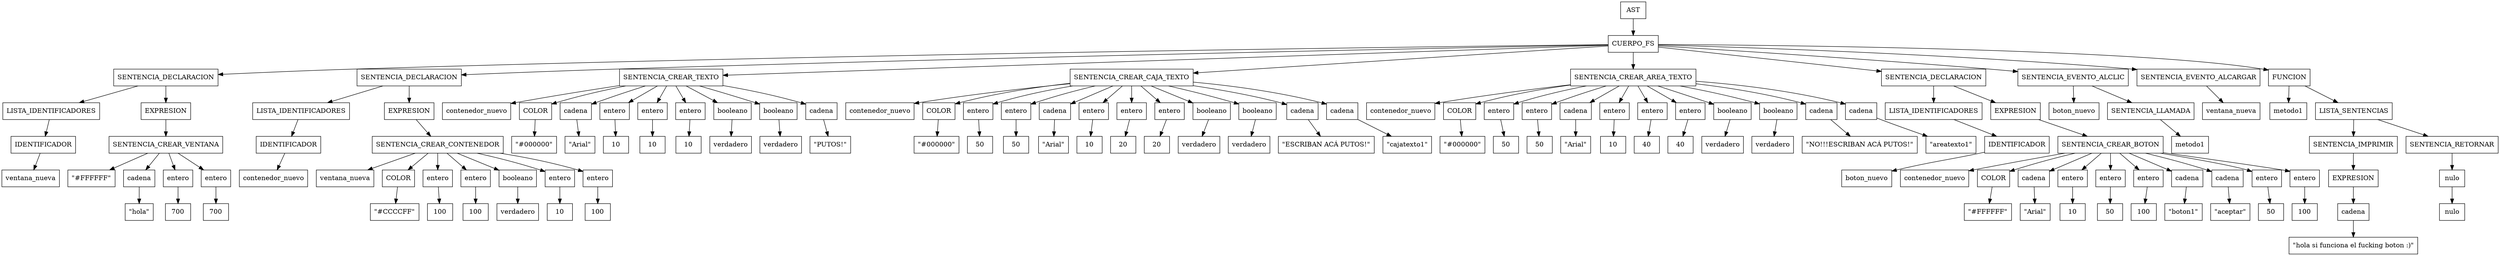 Digraph G{
node[shape="box"]nodo0[label="AST"];
nodo1[label="CUERPO_FS"];
nodo0->nodo1;
nodo2[label="SENTENCIA_DECLARACION"];
nodo1->nodo2;
nodo3[label="LISTA_IDENTIFICADORES"];
nodo2->nodo3;
nodo4[label="IDENTIFICADOR"];
nodo3->nodo4;
nodo5[label="ventana_nueva"];
nodo4->nodo5;
nodo6[label="EXPRESION"];
nodo2->nodo6;
nodo7[label="SENTENCIA_CREAR_VENTANA"];
nodo6->nodo7;
nodo8[label="\"#FFFFFF\""];
nodo7->nodo8;
nodo9[label="cadena"];
nodo7->nodo9;
nodo10[label="\"hola\""];
nodo9->nodo10;
nodo11[label="entero"];
nodo7->nodo11;
nodo12[label="700"];
nodo11->nodo12;
nodo13[label="entero"];
nodo7->nodo13;
nodo14[label="700"];
nodo13->nodo14;
nodo15[label="SENTENCIA_DECLARACION"];
nodo1->nodo15;
nodo16[label="LISTA_IDENTIFICADORES"];
nodo15->nodo16;
nodo17[label="IDENTIFICADOR"];
nodo16->nodo17;
nodo18[label="contenedor_nuevo"];
nodo17->nodo18;
nodo19[label="EXPRESION"];
nodo15->nodo19;
nodo20[label="SENTENCIA_CREAR_CONTENEDOR"];
nodo19->nodo20;
nodo21[label="ventana_nueva"];
nodo20->nodo21;
nodo22[label="COLOR"];
nodo20->nodo22;
nodo23[label="\"#CCCCFF\""];
nodo22->nodo23;
nodo24[label="entero"];
nodo20->nodo24;
nodo25[label="100"];
nodo24->nodo25;
nodo26[label="entero"];
nodo20->nodo26;
nodo27[label="100"];
nodo26->nodo27;
nodo28[label="booleano"];
nodo20->nodo28;
nodo29[label="verdadero"];
nodo28->nodo29;
nodo30[label="entero"];
nodo20->nodo30;
nodo31[label="10"];
nodo30->nodo31;
nodo32[label="entero"];
nodo20->nodo32;
nodo33[label="100"];
nodo32->nodo33;
nodo34[label="SENTENCIA_CREAR_TEXTO"];
nodo1->nodo34;
nodo35[label="contenedor_nuevo"];
nodo34->nodo35;
nodo36[label="COLOR"];
nodo34->nodo36;
nodo37[label="\"#000000\""];
nodo36->nodo37;
nodo38[label="cadena"];
nodo34->nodo38;
nodo39[label="\"Arial\""];
nodo38->nodo39;
nodo40[label="entero"];
nodo34->nodo40;
nodo41[label="10"];
nodo40->nodo41;
nodo42[label="entero"];
nodo34->nodo42;
nodo43[label="10"];
nodo42->nodo43;
nodo44[label="entero"];
nodo34->nodo44;
nodo45[label="10"];
nodo44->nodo45;
nodo46[label="booleano"];
nodo34->nodo46;
nodo47[label="verdadero"];
nodo46->nodo47;
nodo48[label="booleano"];
nodo34->nodo48;
nodo49[label="verdadero"];
nodo48->nodo49;
nodo50[label="cadena"];
nodo34->nodo50;
nodo51[label="\"PUTOS!\""];
nodo50->nodo51;
nodo52[label="SENTENCIA_CREAR_CAJA_TEXTO"];
nodo1->nodo52;
nodo53[label="contenedor_nuevo"];
nodo52->nodo53;
nodo54[label="COLOR"];
nodo52->nodo54;
nodo55[label="\"#000000\""];
nodo54->nodo55;
nodo56[label="entero"];
nodo52->nodo56;
nodo57[label="50"];
nodo56->nodo57;
nodo58[label="entero"];
nodo52->nodo58;
nodo59[label="50"];
nodo58->nodo59;
nodo60[label="cadena"];
nodo52->nodo60;
nodo61[label="\"Arial\""];
nodo60->nodo61;
nodo62[label="entero"];
nodo52->nodo62;
nodo63[label="10"];
nodo62->nodo63;
nodo64[label="entero"];
nodo52->nodo64;
nodo65[label="20"];
nodo64->nodo65;
nodo66[label="entero"];
nodo52->nodo66;
nodo67[label="20"];
nodo66->nodo67;
nodo68[label="booleano"];
nodo52->nodo68;
nodo69[label="verdadero"];
nodo68->nodo69;
nodo70[label="booleano"];
nodo52->nodo70;
nodo71[label="verdadero"];
nodo70->nodo71;
nodo72[label="cadena"];
nodo52->nodo72;
nodo73[label="\"ESCRIBAN ACÁ PUTOS!\""];
nodo72->nodo73;
nodo74[label="cadena"];
nodo52->nodo74;
nodo75[label="\"cajatexto1\""];
nodo74->nodo75;
nodo76[label="SENTENCIA_CREAR_AREA_TEXTO"];
nodo1->nodo76;
nodo77[label="contenedor_nuevo"];
nodo76->nodo77;
nodo78[label="COLOR"];
nodo76->nodo78;
nodo79[label="\"#000000\""];
nodo78->nodo79;
nodo80[label="entero"];
nodo76->nodo80;
nodo81[label="50"];
nodo80->nodo81;
nodo82[label="entero"];
nodo76->nodo82;
nodo83[label="50"];
nodo82->nodo83;
nodo84[label="cadena"];
nodo76->nodo84;
nodo85[label="\"Arial\""];
nodo84->nodo85;
nodo86[label="entero"];
nodo76->nodo86;
nodo87[label="10"];
nodo86->nodo87;
nodo88[label="entero"];
nodo76->nodo88;
nodo89[label="40"];
nodo88->nodo89;
nodo90[label="entero"];
nodo76->nodo90;
nodo91[label="40"];
nodo90->nodo91;
nodo92[label="booleano"];
nodo76->nodo92;
nodo93[label="verdadero"];
nodo92->nodo93;
nodo94[label="booleano"];
nodo76->nodo94;
nodo95[label="verdadero"];
nodo94->nodo95;
nodo96[label="cadena"];
nodo76->nodo96;
nodo97[label="\"NO!!!ESCRIBAN ACÁ PUTOS!\""];
nodo96->nodo97;
nodo98[label="cadena"];
nodo76->nodo98;
nodo99[label="\"areatexto1\""];
nodo98->nodo99;
nodo100[label="SENTENCIA_DECLARACION"];
nodo1->nodo100;
nodo101[label="LISTA_IDENTIFICADORES"];
nodo100->nodo101;
nodo102[label="IDENTIFICADOR"];
nodo101->nodo102;
nodo103[label="boton_nuevo"];
nodo102->nodo103;
nodo104[label="EXPRESION"];
nodo100->nodo104;
nodo105[label="SENTENCIA_CREAR_BOTON"];
nodo104->nodo105;
nodo106[label="contenedor_nuevo"];
nodo105->nodo106;
nodo107[label="COLOR"];
nodo105->nodo107;
nodo108[label="\"#FFFFFF\""];
nodo107->nodo108;
nodo109[label="cadena"];
nodo105->nodo109;
nodo110[label="\"Arial\""];
nodo109->nodo110;
nodo111[label="entero"];
nodo105->nodo111;
nodo112[label="10"];
nodo111->nodo112;
nodo113[label="entero"];
nodo105->nodo113;
nodo114[label="50"];
nodo113->nodo114;
nodo115[label="entero"];
nodo105->nodo115;
nodo116[label="100"];
nodo115->nodo116;
nodo117[label="cadena"];
nodo105->nodo117;
nodo118[label="\"boton1\""];
nodo117->nodo118;
nodo119[label="cadena"];
nodo105->nodo119;
nodo120[label="\"aceptar\""];
nodo119->nodo120;
nodo121[label="entero"];
nodo105->nodo121;
nodo122[label="50"];
nodo121->nodo122;
nodo123[label="entero"];
nodo105->nodo123;
nodo124[label="100"];
nodo123->nodo124;
nodo125[label="SENTENCIA_EVENTO_ALCLIC"];
nodo1->nodo125;
nodo126[label="boton_nuevo"];
nodo125->nodo126;
nodo127[label="SENTENCIA_LLAMADA"];
nodo125->nodo127;
nodo128[label="metodo1"];
nodo127->nodo128;
nodo129[label="SENTENCIA_EVENTO_ALCARGAR"];
nodo1->nodo129;
nodo130[label="ventana_nueva"];
nodo129->nodo130;
nodo131[label="FUNCION"];
nodo1->nodo131;
nodo132[label="metodo1"];
nodo131->nodo132;
nodo133[label="LISTA_SENTENCIAS"];
nodo131->nodo133;
nodo134[label="SENTENCIA_IMPRIMIR"];
nodo133->nodo134;
nodo135[label="EXPRESION"];
nodo134->nodo135;
nodo136[label="cadena"];
nodo135->nodo136;
nodo137[label="\"hola si funciona el fucking boton :)\""];
nodo136->nodo137;
nodo138[label="SENTENCIA_RETORNAR"];
nodo133->nodo138;
nodo139[label="nulo"];
nodo138->nodo139;
nodo140[label="nulo"];
nodo139->nodo140;
}
